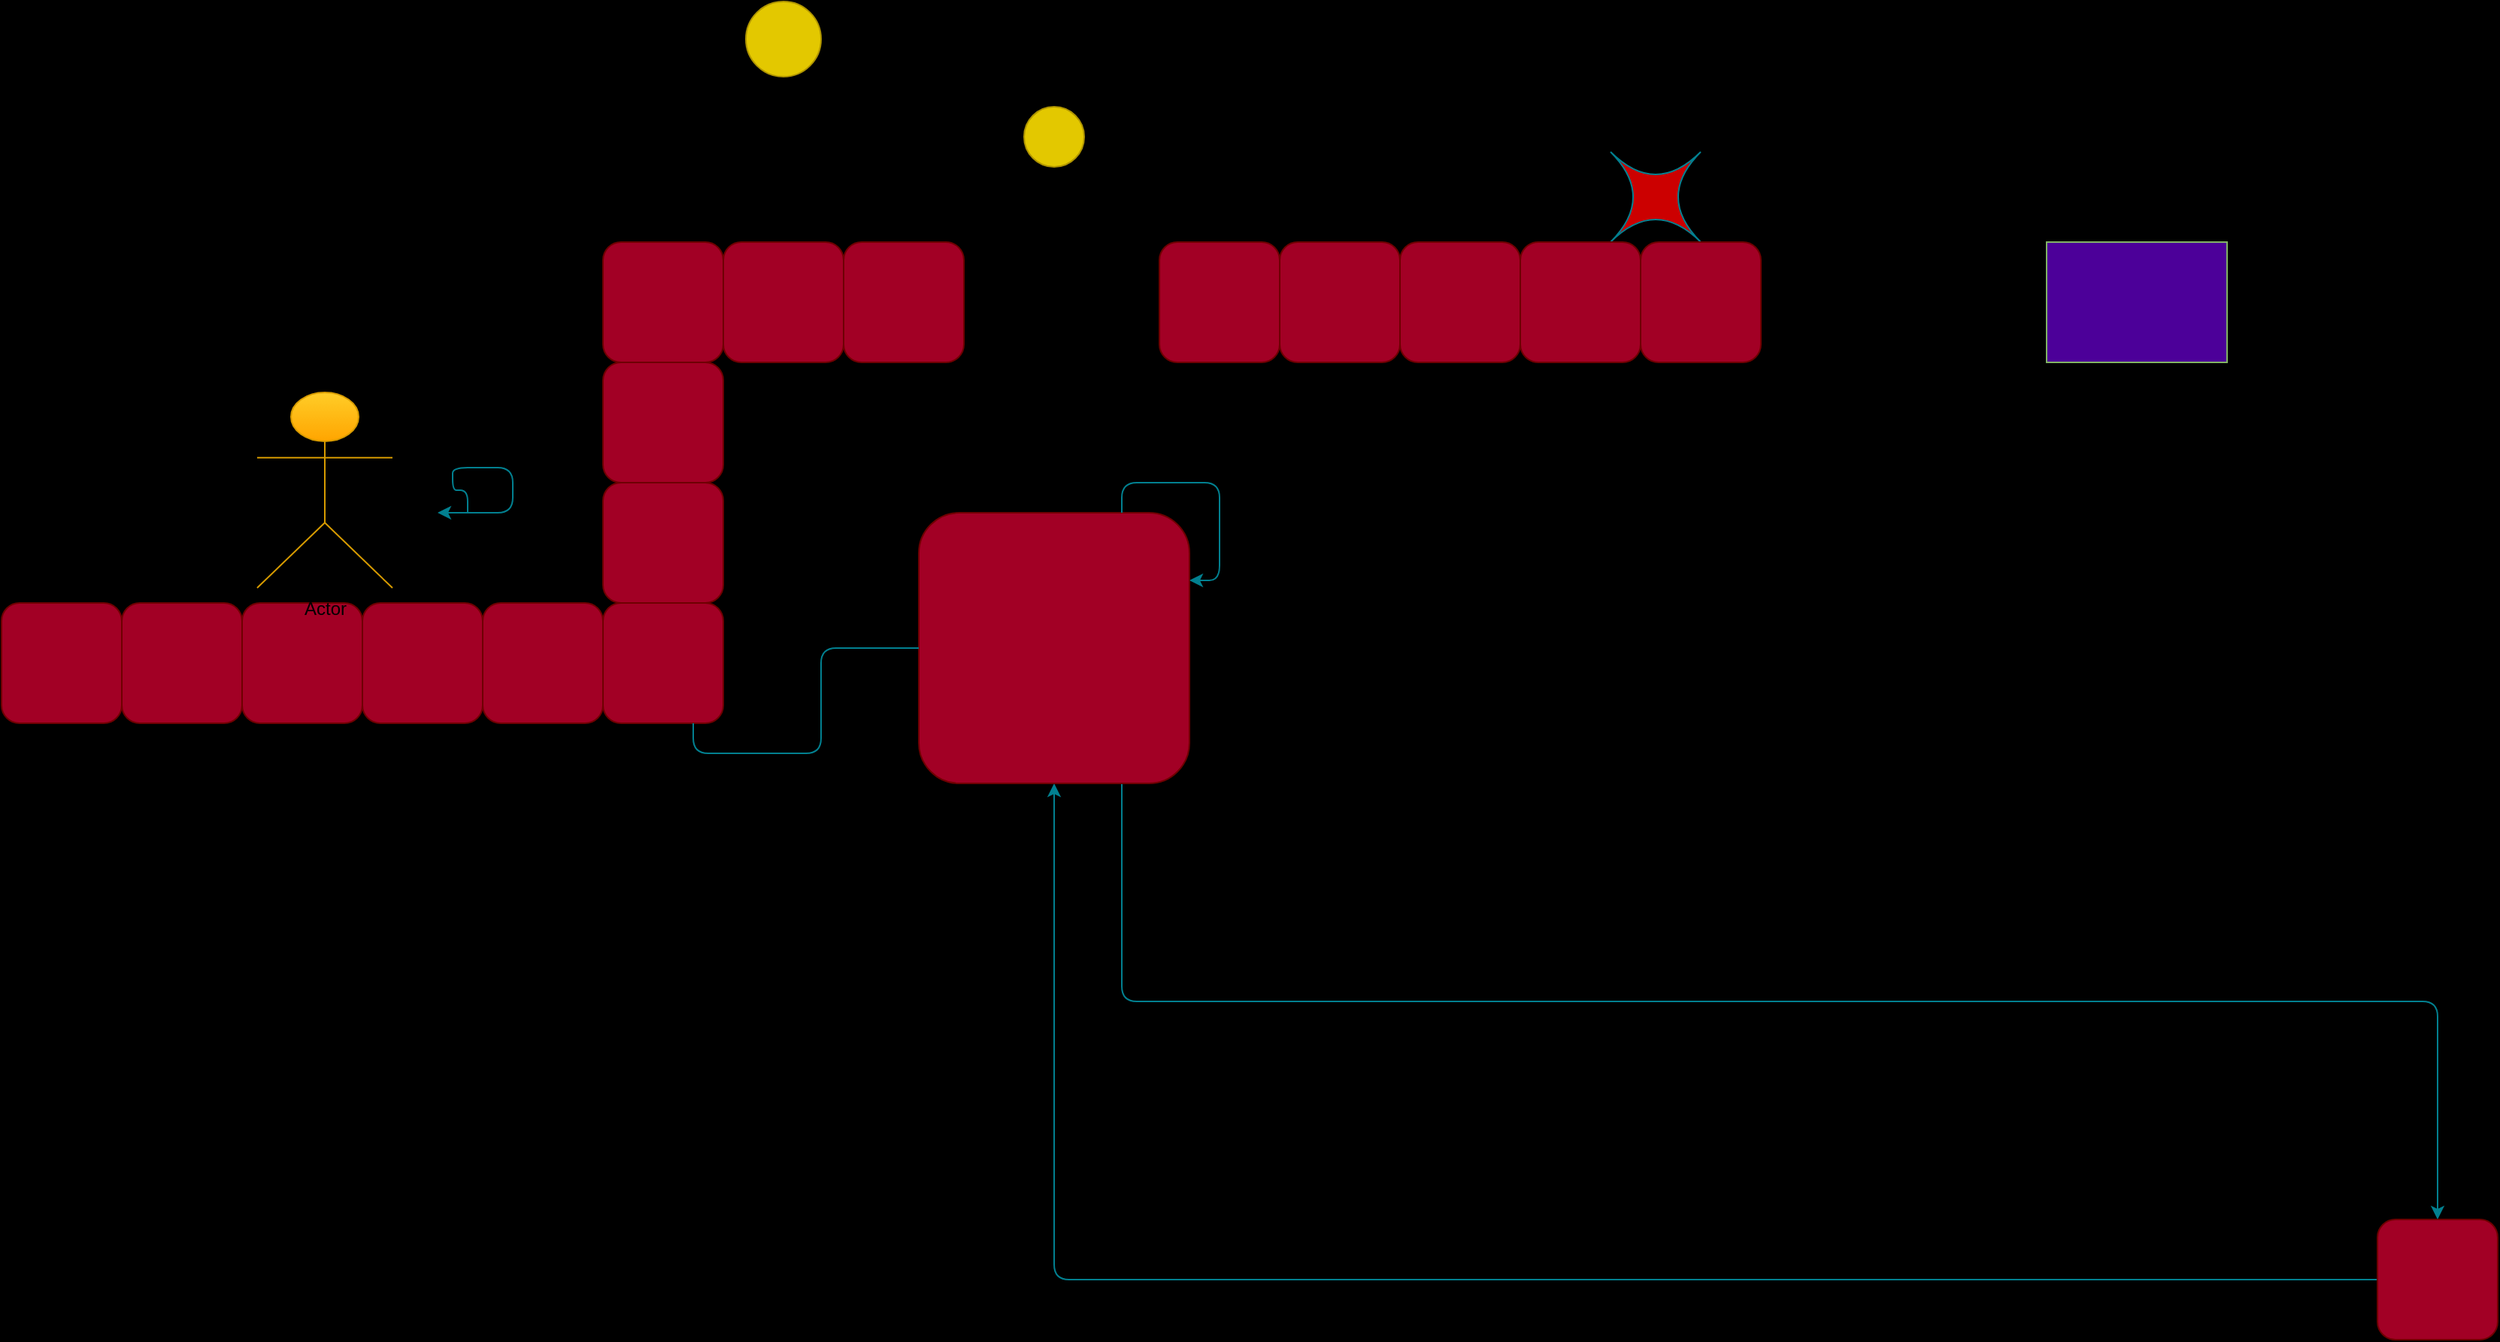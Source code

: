 <mxfile version="20.5.1" type="github">
  <diagram id="zKUmJzLRX71_9fTmacdb" name="Page-1">
    <mxGraphModel dx="2844" dy="1588" grid="1" gridSize="10" guides="1" tooltips="1" connect="1" arrows="1" fold="1" page="0" pageScale="1" pageWidth="850" pageHeight="1100" background="#000000" math="0" shadow="0">
      <root>
        <mxCell id="0" />
        <mxCell id="1" parent="0" />
        <mxCell id="M7b8skEu5nL4Gr79lSTo-1" value="" style="whiteSpace=wrap;html=1;aspect=fixed;fillColor=#a20025;strokeColor=#6F0000;fontColor=#ffffff;rounded=1;" vertex="1" parent="1">
          <mxGeometry x="80" y="640" width="80" height="80" as="geometry" />
        </mxCell>
        <mxCell id="M7b8skEu5nL4Gr79lSTo-2" value="" style="whiteSpace=wrap;html=1;aspect=fixed;fillColor=#a20025;strokeColor=#6F0000;fontColor=#ffffff;rounded=1;" vertex="1" parent="1">
          <mxGeometry x="160" y="640" width="80" height="80" as="geometry" />
        </mxCell>
        <mxCell id="M7b8skEu5nL4Gr79lSTo-3" value="" style="whiteSpace=wrap;html=1;aspect=fixed;fillColor=#a20025;strokeColor=#6F0000;fontColor=#ffffff;rounded=1;" vertex="1" parent="1">
          <mxGeometry x="240" y="640" width="80" height="80" as="geometry" />
        </mxCell>
        <mxCell id="M7b8skEu5nL4Gr79lSTo-4" value="" style="whiteSpace=wrap;html=1;aspect=fixed;fillColor=#a20025;strokeColor=#6F0000;fontColor=#ffffff;rounded=1;" vertex="1" parent="1">
          <mxGeometry x="320" y="640" width="80" height="80" as="geometry" />
        </mxCell>
        <mxCell id="M7b8skEu5nL4Gr79lSTo-5" value="" style="whiteSpace=wrap;html=1;aspect=fixed;fillColor=#a20025;strokeColor=#6F0000;fontColor=#ffffff;rounded=1;" vertex="1" parent="1">
          <mxGeometry x="400" y="640" width="80" height="80" as="geometry" />
        </mxCell>
        <mxCell id="M7b8skEu5nL4Gr79lSTo-18" style="edgeStyle=orthogonalEdgeStyle;rounded=1;orthogonalLoop=1;jettySize=auto;html=1;exitX=0.75;exitY=1;exitDx=0;exitDy=0;strokeColor=#028090;fontColor=#E4FDE1;fillColor=#F45B69;startArrow=none;" edge="1" parent="1" source="M7b8skEu5nL4Gr79lSTo-19" target="M7b8skEu5nL4Gr79lSTo-17">
          <mxGeometry relative="1" as="geometry" />
        </mxCell>
        <mxCell id="M7b8skEu5nL4Gr79lSTo-6" value="" style="whiteSpace=wrap;html=1;aspect=fixed;fillColor=#a20025;strokeColor=#6F0000;fontColor=#ffffff;rounded=1;" vertex="1" parent="1">
          <mxGeometry x="480" y="640" width="80" height="80" as="geometry" />
        </mxCell>
        <mxCell id="M7b8skEu5nL4Gr79lSTo-7" value="" style="whiteSpace=wrap;html=1;aspect=fixed;fillColor=#a20025;strokeColor=#6F0000;fontColor=#ffffff;rounded=1;" vertex="1" parent="1">
          <mxGeometry x="480" y="560" width="80" height="80" as="geometry" />
        </mxCell>
        <mxCell id="M7b8skEu5nL4Gr79lSTo-8" value="" style="whiteSpace=wrap;html=1;aspect=fixed;fillColor=#a20025;strokeColor=#6F0000;fontColor=#ffffff;rounded=1;" vertex="1" parent="1">
          <mxGeometry x="480" y="480" width="80" height="80" as="geometry" />
        </mxCell>
        <mxCell id="M7b8skEu5nL4Gr79lSTo-9" value="" style="whiteSpace=wrap;html=1;aspect=fixed;fillColor=#a20025;strokeColor=#6F0000;fontColor=#ffffff;rounded=1;" vertex="1" parent="1">
          <mxGeometry x="480" y="400" width="80" height="80" as="geometry" />
        </mxCell>
        <mxCell id="M7b8skEu5nL4Gr79lSTo-10" value="" style="whiteSpace=wrap;html=1;aspect=fixed;fillColor=#a20025;strokeColor=#6F0000;fontColor=#ffffff;rounded=1;" vertex="1" parent="1">
          <mxGeometry x="560" y="400" width="80" height="80" as="geometry" />
        </mxCell>
        <mxCell id="M7b8skEu5nL4Gr79lSTo-11" value="" style="whiteSpace=wrap;html=1;aspect=fixed;fillColor=#a20025;strokeColor=#6F0000;fontColor=#ffffff;rounded=1;" vertex="1" parent="1">
          <mxGeometry x="640" y="400" width="80" height="80" as="geometry" />
        </mxCell>
        <mxCell id="M7b8skEu5nL4Gr79lSTo-12" value="" style="whiteSpace=wrap;html=1;aspect=fixed;fillColor=#a20025;strokeColor=#6F0000;fontColor=#ffffff;rounded=1;" vertex="1" parent="1">
          <mxGeometry x="850" y="400" width="80" height="80" as="geometry" />
        </mxCell>
        <mxCell id="M7b8skEu5nL4Gr79lSTo-13" value="" style="ellipse;whiteSpace=wrap;html=1;aspect=fixed;fillColor=#e3c800;strokeColor=#B09500;fontColor=#000000;rounded=1;" vertex="1" parent="1">
          <mxGeometry x="575" y="240" width="50" height="50" as="geometry" />
        </mxCell>
        <mxCell id="M7b8skEu5nL4Gr79lSTo-14" value="" style="ellipse;whiteSpace=wrap;html=1;aspect=fixed;fillColor=#e3c800;strokeColor=#B09500;fontColor=#000000;rounded=1;" vertex="1" parent="1">
          <mxGeometry x="760" y="310" width="40" height="40" as="geometry" />
        </mxCell>
        <mxCell id="M7b8skEu5nL4Gr79lSTo-16" style="edgeStyle=orthogonalEdgeStyle;rounded=1;orthogonalLoop=1;jettySize=auto;html=1;strokeColor=#028090;fontColor=#E4FDE1;fillColor=#F45B69;" edge="1" parent="1">
          <mxGeometry relative="1" as="geometry">
            <mxPoint x="390" y="580" as="sourcePoint" />
            <mxPoint x="370" y="580" as="targetPoint" />
            <Array as="points">
              <mxPoint x="380" y="565" />
              <mxPoint x="380" y="550" />
              <mxPoint x="420" y="550" />
            </Array>
          </mxGeometry>
        </mxCell>
        <mxCell id="M7b8skEu5nL4Gr79lSTo-15" value="Actor" style="shape=umlActor;verticalLabelPosition=bottom;verticalAlign=top;html=1;outlineConnect=0;strokeColor=#d79b00;fillColor=#ffcd28;rounded=1;gradientColor=#ffa500;" vertex="1" parent="1">
          <mxGeometry x="250" y="500" width="90" height="130" as="geometry" />
        </mxCell>
        <mxCell id="M7b8skEu5nL4Gr79lSTo-20" style="edgeStyle=orthogonalEdgeStyle;rounded=1;orthogonalLoop=1;jettySize=auto;html=1;strokeColor=#028090;fontColor=#E4FDE1;fillColor=#F45B69;" edge="1" parent="1" source="M7b8skEu5nL4Gr79lSTo-17" target="M7b8skEu5nL4Gr79lSTo-19">
          <mxGeometry relative="1" as="geometry" />
        </mxCell>
        <mxCell id="M7b8skEu5nL4Gr79lSTo-17" value="" style="whiteSpace=wrap;html=1;aspect=fixed;fillColor=#a20025;strokeColor=#6F0000;fontColor=#ffffff;rounded=1;" vertex="1" parent="1">
          <mxGeometry x="1660" y="1050" width="80" height="80" as="geometry" />
        </mxCell>
        <mxCell id="M7b8skEu5nL4Gr79lSTo-19" value="" style="whiteSpace=wrap;html=1;aspect=fixed;fillColor=#a20025;strokeColor=#6F0000;fontColor=#ffffff;rounded=1;" vertex="1" parent="1">
          <mxGeometry x="690" y="580" width="180" height="180" as="geometry" />
        </mxCell>
        <mxCell id="M7b8skEu5nL4Gr79lSTo-21" value="" style="edgeStyle=orthogonalEdgeStyle;rounded=1;orthogonalLoop=1;jettySize=auto;html=1;exitX=0.75;exitY=1;exitDx=0;exitDy=0;strokeColor=#028090;fontColor=#E4FDE1;fillColor=#F45B69;endArrow=none;" edge="1" parent="1" source="M7b8skEu5nL4Gr79lSTo-6" target="M7b8skEu5nL4Gr79lSTo-19">
          <mxGeometry relative="1" as="geometry">
            <mxPoint x="540" y="720" as="sourcePoint" />
            <mxPoint x="1700" y="1050" as="targetPoint" />
          </mxGeometry>
        </mxCell>
        <mxCell id="M7b8skEu5nL4Gr79lSTo-22" style="edgeStyle=orthogonalEdgeStyle;rounded=1;orthogonalLoop=1;jettySize=auto;html=1;exitX=0.75;exitY=0;exitDx=0;exitDy=0;entryX=1;entryY=0.25;entryDx=0;entryDy=0;strokeColor=#028090;fontColor=#E4FDE1;fillColor=#F45B69;" edge="1" parent="1" source="M7b8skEu5nL4Gr79lSTo-19" target="M7b8skEu5nL4Gr79lSTo-19">
          <mxGeometry relative="1" as="geometry" />
        </mxCell>
        <mxCell id="M7b8skEu5nL4Gr79lSTo-23" value="" style="shape=switch;whiteSpace=wrap;html=1;strokeColor=#028090;fontColor=#E4FDE1;fillColor=#CC0000;rounded=1;" vertex="1" parent="1">
          <mxGeometry x="1150" y="340" width="60" height="60" as="geometry" />
        </mxCell>
        <mxCell id="M7b8skEu5nL4Gr79lSTo-24" value="" style="whiteSpace=wrap;html=1;aspect=fixed;strokeColor=#6F0000;fontColor=#ffffff;fillColor=#a20025;rounded=1;" vertex="1" parent="1">
          <mxGeometry x="930" y="400" width="80" height="80" as="geometry" />
        </mxCell>
        <mxCell id="M7b8skEu5nL4Gr79lSTo-25" value="" style="whiteSpace=wrap;html=1;aspect=fixed;strokeColor=#6F0000;fontColor=#ffffff;fillColor=#a20025;rounded=1;" vertex="1" parent="1">
          <mxGeometry x="1010" y="400" width="80" height="80" as="geometry" />
        </mxCell>
        <mxCell id="M7b8skEu5nL4Gr79lSTo-26" value="" style="whiteSpace=wrap;html=1;aspect=fixed;rounded=1;fillColor=#a20025;fontColor=#ffffff;strokeColor=#6F0000;" vertex="1" parent="1">
          <mxGeometry x="1090" y="400" width="80" height="80" as="geometry" />
        </mxCell>
        <mxCell id="M7b8skEu5nL4Gr79lSTo-27" value="" style="whiteSpace=wrap;html=1;aspect=fixed;strokeColor=#6F0000;fontColor=#ffffff;fillColor=#a20025;rounded=1;" vertex="1" parent="1">
          <mxGeometry x="1170" y="400" width="80" height="80" as="geometry" />
        </mxCell>
        <mxCell id="M7b8skEu5nL4Gr79lSTo-28" value="" style="rounded=0;whiteSpace=wrap;html=1;fillColor=#4C0099;strokeColor=#82b366;" vertex="1" parent="1">
          <mxGeometry x="1440" y="400" width="120" height="80" as="geometry" />
        </mxCell>
      </root>
    </mxGraphModel>
  </diagram>
</mxfile>
